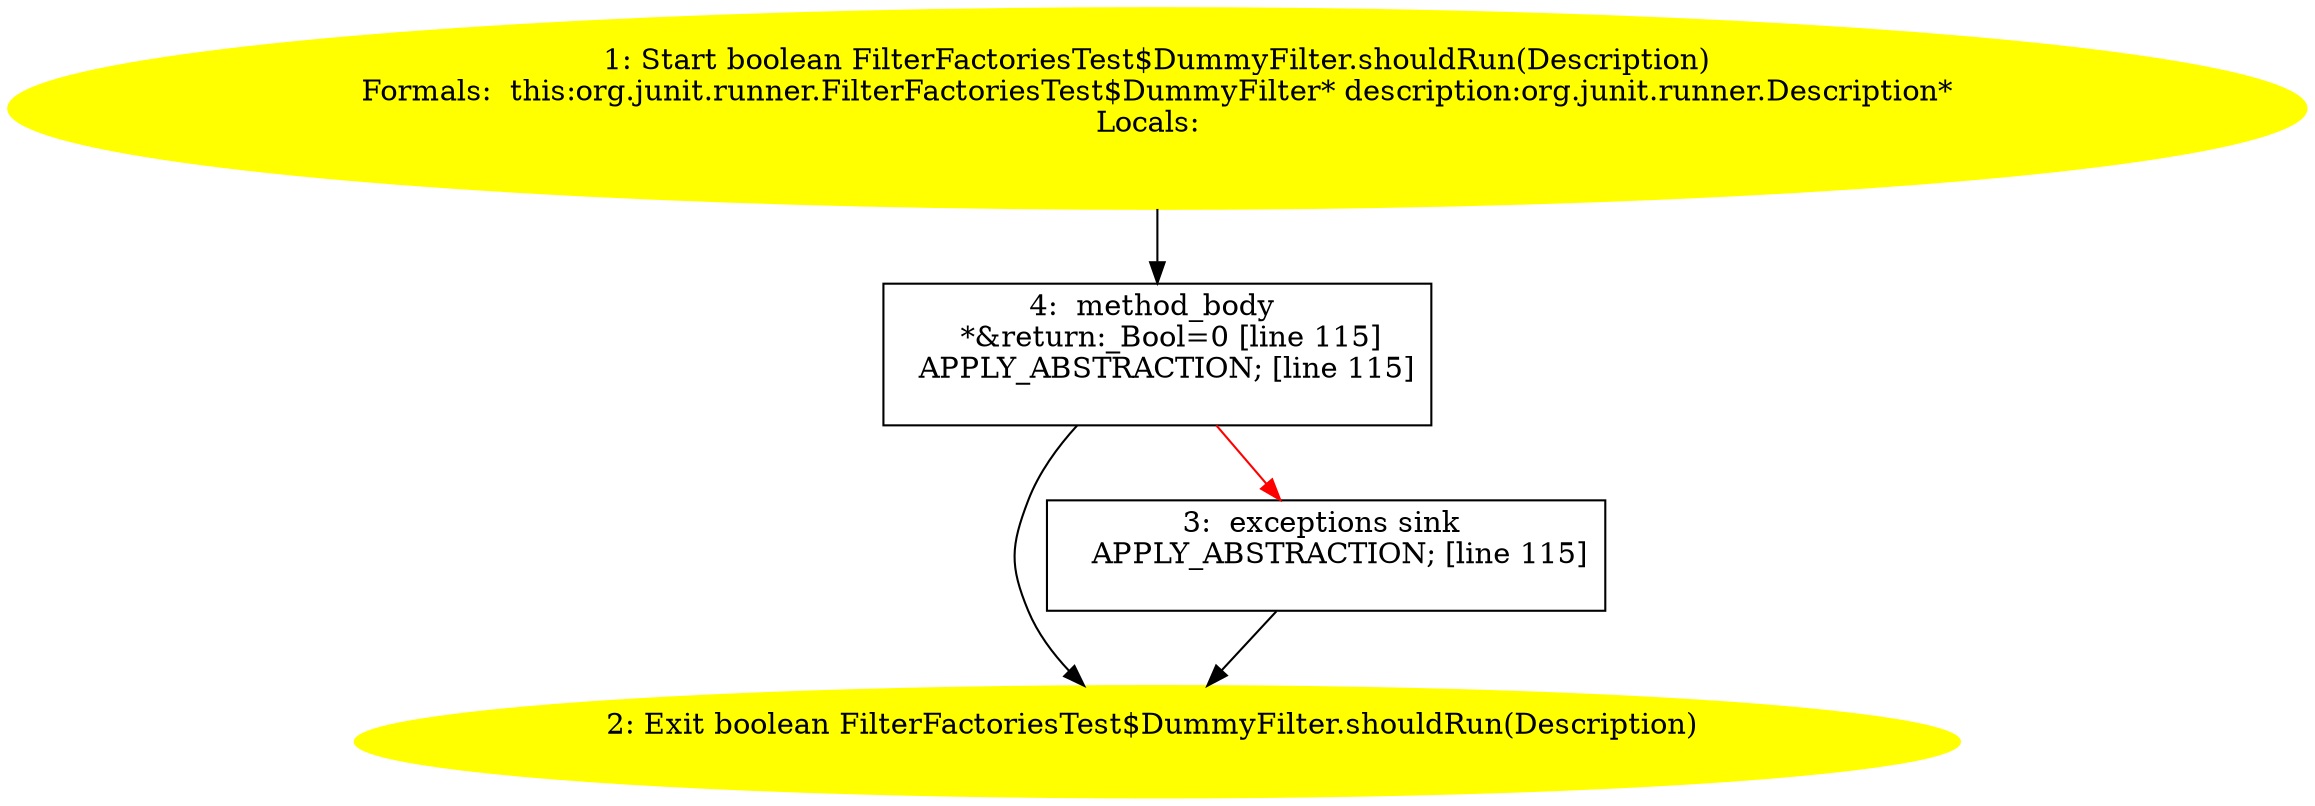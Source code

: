 /* @generated */
digraph cfg {
"org.junit.runner.FilterFactoriesTest$DummyFilter.shouldRun(org.junit.runner.Description):boolean.16352519ddf0898cd3a8a62398fdcb17_1" [label="1: Start boolean FilterFactoriesTest$DummyFilter.shouldRun(Description)\nFormals:  this:org.junit.runner.FilterFactoriesTest$DummyFilter* description:org.junit.runner.Description*\nLocals:  \n  " color=yellow style=filled]
	

	 "org.junit.runner.FilterFactoriesTest$DummyFilter.shouldRun(org.junit.runner.Description):boolean.16352519ddf0898cd3a8a62398fdcb17_1" -> "org.junit.runner.FilterFactoriesTest$DummyFilter.shouldRun(org.junit.runner.Description):boolean.16352519ddf0898cd3a8a62398fdcb17_4" ;
"org.junit.runner.FilterFactoriesTest$DummyFilter.shouldRun(org.junit.runner.Description):boolean.16352519ddf0898cd3a8a62398fdcb17_2" [label="2: Exit boolean FilterFactoriesTest$DummyFilter.shouldRun(Description) \n  " color=yellow style=filled]
	

"org.junit.runner.FilterFactoriesTest$DummyFilter.shouldRun(org.junit.runner.Description):boolean.16352519ddf0898cd3a8a62398fdcb17_3" [label="3:  exceptions sink \n   APPLY_ABSTRACTION; [line 115]\n " shape="box"]
	

	 "org.junit.runner.FilterFactoriesTest$DummyFilter.shouldRun(org.junit.runner.Description):boolean.16352519ddf0898cd3a8a62398fdcb17_3" -> "org.junit.runner.FilterFactoriesTest$DummyFilter.shouldRun(org.junit.runner.Description):boolean.16352519ddf0898cd3a8a62398fdcb17_2" ;
"org.junit.runner.FilterFactoriesTest$DummyFilter.shouldRun(org.junit.runner.Description):boolean.16352519ddf0898cd3a8a62398fdcb17_4" [label="4:  method_body \n   *&return:_Bool=0 [line 115]\n  APPLY_ABSTRACTION; [line 115]\n " shape="box"]
	

	 "org.junit.runner.FilterFactoriesTest$DummyFilter.shouldRun(org.junit.runner.Description):boolean.16352519ddf0898cd3a8a62398fdcb17_4" -> "org.junit.runner.FilterFactoriesTest$DummyFilter.shouldRun(org.junit.runner.Description):boolean.16352519ddf0898cd3a8a62398fdcb17_2" ;
	 "org.junit.runner.FilterFactoriesTest$DummyFilter.shouldRun(org.junit.runner.Description):boolean.16352519ddf0898cd3a8a62398fdcb17_4" -> "org.junit.runner.FilterFactoriesTest$DummyFilter.shouldRun(org.junit.runner.Description):boolean.16352519ddf0898cd3a8a62398fdcb17_3" [color="red" ];
}
